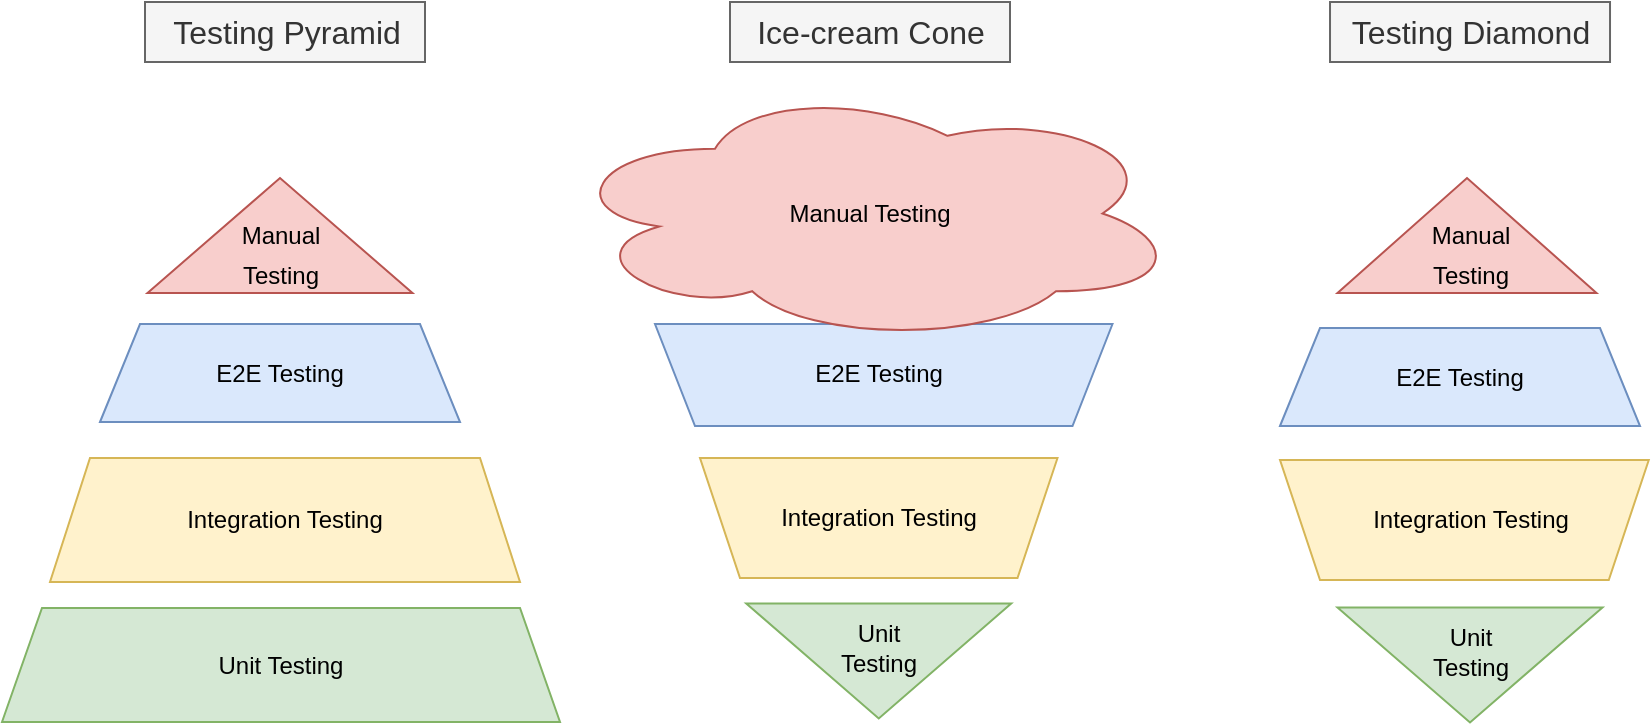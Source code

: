 <mxfile version="24.1.0" type="device">
  <diagram name="Page-1" id="1R47VMinwflvl6iurGy_">
    <mxGraphModel dx="642" dy="538" grid="1" gridSize="10" guides="1" tooltips="1" connect="1" arrows="1" fold="1" page="0" pageScale="1" pageWidth="827" pageHeight="1169" math="0" shadow="0">
      <root>
        <mxCell id="0" />
        <mxCell id="1" parent="0" />
        <mxCell id="ZmA3L1-bfEiHu-SdeMgk-1" value="" style="triangle;whiteSpace=wrap;html=1;rotation=-90;rounded=0;fillColor=#f8cecc;strokeColor=#b85450;" vertex="1" parent="1">
          <mxGeometry x="191.25" y="130.5" width="57.5" height="132.5" as="geometry" />
        </mxCell>
        <mxCell id="ZmA3L1-bfEiHu-SdeMgk-2" value="E2E Testing" style="shape=trapezoid;perimeter=trapezoidPerimeter;whiteSpace=wrap;html=1;fixedSize=1;fillColor=#dae8fc;strokeColor=#6c8ebf;" vertex="1" parent="1">
          <mxGeometry x="130" y="241" width="180" height="49" as="geometry" />
        </mxCell>
        <mxCell id="ZmA3L1-bfEiHu-SdeMgk-3" value="Unit Testing" style="shape=trapezoid;perimeter=trapezoidPerimeter;whiteSpace=wrap;html=1;fixedSize=1;fillColor=#d5e8d4;strokeColor=#82b366;" vertex="1" parent="1">
          <mxGeometry x="81" y="383" width="279" height="57" as="geometry" />
        </mxCell>
        <mxCell id="ZmA3L1-bfEiHu-SdeMgk-4" value="Integration Testing" style="shape=trapezoid;perimeter=trapezoidPerimeter;whiteSpace=wrap;html=1;fixedSize=1;fillColor=#fff2cc;strokeColor=#d6b656;" vertex="1" parent="1">
          <mxGeometry x="105" y="308" width="235" height="62" as="geometry" />
        </mxCell>
        <mxCell id="ZmA3L1-bfEiHu-SdeMgk-5" value="&lt;span style=&quot;font-size: 12px; text-wrap: wrap;&quot;&gt;Manual Testing&lt;/span&gt;" style="text;html=1;align=center;verticalAlign=middle;resizable=0;points=[];autosize=1;strokeColor=none;fillColor=none;fontSize=16;" vertex="1" parent="1">
          <mxGeometry x="170" y="190" width="100" height="30" as="geometry" />
        </mxCell>
        <mxCell id="ZmA3L1-bfEiHu-SdeMgk-7" value="Testing Pyramid" style="text;html=1;align=center;verticalAlign=middle;resizable=0;points=[];autosize=1;strokeColor=#666666;fillColor=#f5f5f5;fontSize=16;fontColor=#333333;" vertex="1" parent="1">
          <mxGeometry x="152.5" y="80" width="140" height="30" as="geometry" />
        </mxCell>
        <mxCell id="ZmA3L1-bfEiHu-SdeMgk-8" value="" style="triangle;whiteSpace=wrap;html=1;rotation=90;rounded=0;fillColor=#d5e8d4;strokeColor=#82b366;" vertex="1" parent="1">
          <mxGeometry x="490.62" y="343.25" width="57.5" height="132.5" as="geometry" />
        </mxCell>
        <mxCell id="ZmA3L1-bfEiHu-SdeMgk-9" value="&lt;span style=&quot;font-size: 12px; text-wrap: wrap;&quot;&gt;Unit Testing&lt;/span&gt;" style="text;html=1;align=center;verticalAlign=middle;resizable=0;points=[];autosize=1;strokeColor=none;fillColor=none;fontSize=12;" vertex="1" parent="1">
          <mxGeometry x="474.37" y="388" width="90" height="30" as="geometry" />
        </mxCell>
        <mxCell id="ZmA3L1-bfEiHu-SdeMgk-10" value="" style="shape=trapezoid;perimeter=trapezoidPerimeter;whiteSpace=wrap;html=1;fixedSize=1;fillColor=#fff2cc;strokeColor=#d6b656;rotation=-180;" vertex="1" parent="1">
          <mxGeometry x="430" y="308" width="178.75" height="60" as="geometry" />
        </mxCell>
        <mxCell id="ZmA3L1-bfEiHu-SdeMgk-11" value="Integration Testing" style="text;html=1;align=center;verticalAlign=middle;resizable=0;points=[];autosize=1;strokeColor=none;fillColor=none;fontSize=12;" vertex="1" parent="1">
          <mxGeometry x="459.38" y="323" width="120" height="30" as="geometry" />
        </mxCell>
        <mxCell id="ZmA3L1-bfEiHu-SdeMgk-12" value="" style="shape=trapezoid;perimeter=trapezoidPerimeter;whiteSpace=wrap;html=1;fixedSize=1;fillColor=#dae8fc;strokeColor=#6c8ebf;rotation=-180;" vertex="1" parent="1">
          <mxGeometry x="407.5" y="241" width="228.75" height="51" as="geometry" />
        </mxCell>
        <mxCell id="ZmA3L1-bfEiHu-SdeMgk-15" value="E2E Testing" style="text;html=1;align=center;verticalAlign=middle;resizable=0;points=[];autosize=1;strokeColor=none;fillColor=none;fontSize=12;" vertex="1" parent="1">
          <mxGeometry x="474.37" y="250.5" width="90" height="30" as="geometry" />
        </mxCell>
        <mxCell id="ZmA3L1-bfEiHu-SdeMgk-16" value="Manual Testing" style="ellipse;shape=cloud;whiteSpace=wrap;html=1;fillColor=#f8cecc;strokeColor=#b85450;" vertex="1" parent="1">
          <mxGeometry x="360" y="121" width="310" height="129.5" as="geometry" />
        </mxCell>
        <mxCell id="ZmA3L1-bfEiHu-SdeMgk-17" value="Ice-cream Cone" style="text;html=1;align=center;verticalAlign=middle;resizable=0;points=[];autosize=1;strokeColor=#666666;fillColor=#f5f5f5;fontSize=16;fontColor=#333333;" vertex="1" parent="1">
          <mxGeometry x="445" y="80" width="140" height="30" as="geometry" />
        </mxCell>
        <mxCell id="ZmA3L1-bfEiHu-SdeMgk-18" value="" style="triangle;whiteSpace=wrap;html=1;rotation=90;rounded=0;fillColor=#d5e8d4;strokeColor=#82b366;" vertex="1" parent="1">
          <mxGeometry x="786.25" y="345.25" width="57.5" height="132.5" as="geometry" />
        </mxCell>
        <mxCell id="ZmA3L1-bfEiHu-SdeMgk-19" value="&lt;span style=&quot;font-size: 12px; text-wrap: wrap;&quot;&gt;Unit Testing&lt;/span&gt;" style="text;html=1;align=center;verticalAlign=middle;resizable=0;points=[];autosize=1;strokeColor=none;fillColor=none;fontSize=12;" vertex="1" parent="1">
          <mxGeometry x="770" y="390" width="90" height="30" as="geometry" />
        </mxCell>
        <mxCell id="ZmA3L1-bfEiHu-SdeMgk-20" value="" style="triangle;whiteSpace=wrap;html=1;rotation=-90;rounded=0;fillColor=#f8cecc;strokeColor=#b85450;" vertex="1" parent="1">
          <mxGeometry x="784.75" y="132" width="57.5" height="129.5" as="geometry" />
        </mxCell>
        <mxCell id="ZmA3L1-bfEiHu-SdeMgk-21" value="&lt;span style=&quot;font-size: 12px; text-wrap: wrap;&quot;&gt;Manual Testing&lt;/span&gt;" style="text;html=1;align=center;verticalAlign=middle;resizable=0;points=[];autosize=1;strokeColor=none;fillColor=none;fontSize=16;" vertex="1" parent="1">
          <mxGeometry x="765" y="190" width="100" height="30" as="geometry" />
        </mxCell>
        <mxCell id="ZmA3L1-bfEiHu-SdeMgk-22" value="" style="shape=trapezoid;perimeter=trapezoidPerimeter;whiteSpace=wrap;html=1;fixedSize=1;fillColor=#fff2cc;strokeColor=#d6b656;rotation=-180;" vertex="1" parent="1">
          <mxGeometry x="720.01" y="309" width="184.38" height="60" as="geometry" />
        </mxCell>
        <mxCell id="ZmA3L1-bfEiHu-SdeMgk-23" value="Integration Testing" style="text;html=1;align=center;verticalAlign=middle;resizable=0;points=[];autosize=1;strokeColor=none;fillColor=none;fontSize=12;" vertex="1" parent="1">
          <mxGeometry x="755.01" y="324" width="120" height="30" as="geometry" />
        </mxCell>
        <mxCell id="ZmA3L1-bfEiHu-SdeMgk-24" value="E2E Testing" style="shape=trapezoid;perimeter=trapezoidPerimeter;whiteSpace=wrap;html=1;fixedSize=1;fillColor=#dae8fc;strokeColor=#6c8ebf;" vertex="1" parent="1">
          <mxGeometry x="720" y="243" width="180" height="49" as="geometry" />
        </mxCell>
        <mxCell id="ZmA3L1-bfEiHu-SdeMgk-25" value="Testing Diamond" style="text;html=1;align=center;verticalAlign=middle;resizable=0;points=[];autosize=1;strokeColor=#666666;fillColor=#f5f5f5;fontSize=16;fontColor=#333333;" vertex="1" parent="1">
          <mxGeometry x="745.01" y="80" width="140" height="30" as="geometry" />
        </mxCell>
      </root>
    </mxGraphModel>
  </diagram>
</mxfile>
